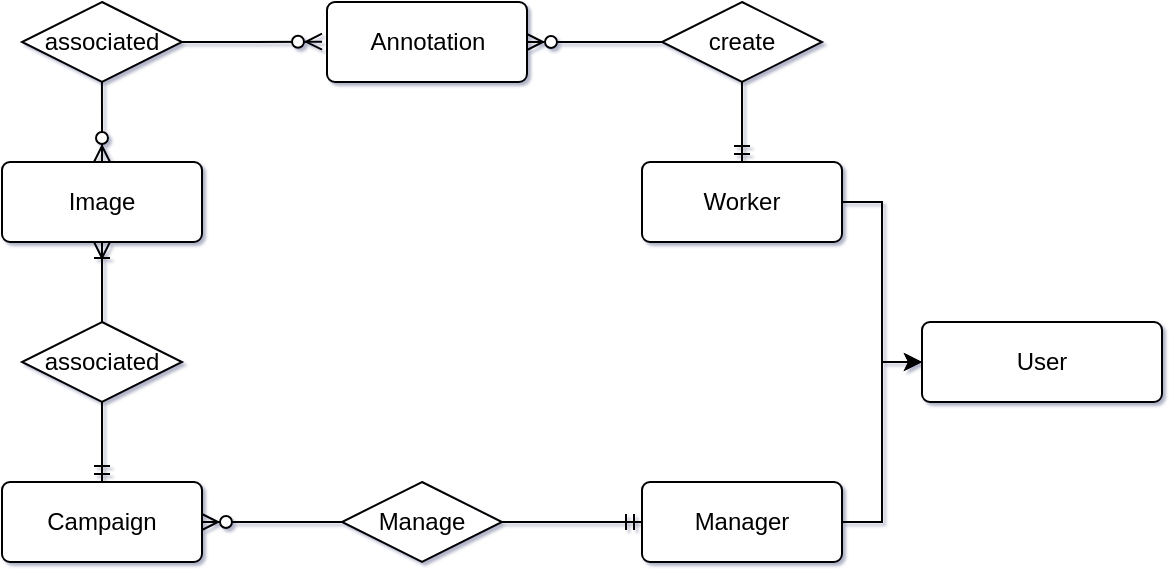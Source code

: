 <mxfile version="12.9.3" type="device"><diagram id="C5RBs43oDa-KdzZeNtuy" name="Page-1"><mxGraphModel dx="749" dy="556" grid="0" gridSize="10" guides="1" tooltips="1" connect="1" arrows="1" fold="1" page="1" pageScale="1" pageWidth="827" pageHeight="1169" math="0" shadow="1"><root><mxCell id="WIyWlLk6GJQsqaUBKTNV-0"/><mxCell id="WIyWlLk6GJQsqaUBKTNV-1" parent="WIyWlLk6GJQsqaUBKTNV-0"/><mxCell id="M2tTWrFsbOVpmZg4fkYc-0" value="User" style="rounded=1;arcSize=10;whiteSpace=wrap;html=1;align=center;" vertex="1" parent="WIyWlLk6GJQsqaUBKTNV-1"><mxGeometry x="610" y="280" width="120" height="40" as="geometry"/></mxCell><mxCell id="M2tTWrFsbOVpmZg4fkYc-4" style="edgeStyle=orthogonalEdgeStyle;rounded=0;orthogonalLoop=1;jettySize=auto;html=1;exitX=1;exitY=0.5;exitDx=0;exitDy=0;entryX=0;entryY=0.5;entryDx=0;entryDy=0;" edge="1" parent="WIyWlLk6GJQsqaUBKTNV-1" source="M2tTWrFsbOVpmZg4fkYc-1" target="M2tTWrFsbOVpmZg4fkYc-0"><mxGeometry relative="1" as="geometry"/></mxCell><mxCell id="M2tTWrFsbOVpmZg4fkYc-1" value="Manager" style="rounded=1;arcSize=10;whiteSpace=wrap;html=1;align=center;" vertex="1" parent="WIyWlLk6GJQsqaUBKTNV-1"><mxGeometry x="470" y="360" width="100" height="40" as="geometry"/></mxCell><mxCell id="M2tTWrFsbOVpmZg4fkYc-5" style="edgeStyle=orthogonalEdgeStyle;rounded=0;orthogonalLoop=1;jettySize=auto;html=1;exitX=1;exitY=0.5;exitDx=0;exitDy=0;entryX=0;entryY=0.5;entryDx=0;entryDy=0;" edge="1" parent="WIyWlLk6GJQsqaUBKTNV-1" source="M2tTWrFsbOVpmZg4fkYc-2" target="M2tTWrFsbOVpmZg4fkYc-0"><mxGeometry relative="1" as="geometry"><Array as="points"><mxPoint x="590" y="220"/><mxPoint x="590" y="300"/></Array></mxGeometry></mxCell><mxCell id="M2tTWrFsbOVpmZg4fkYc-2" value="Worker" style="rounded=1;arcSize=10;whiteSpace=wrap;html=1;align=center;" vertex="1" parent="WIyWlLk6GJQsqaUBKTNV-1"><mxGeometry x="470" y="200" width="100" height="40" as="geometry"/></mxCell><mxCell id="M2tTWrFsbOVpmZg4fkYc-19" value="" style="edgeStyle=orthogonalEdgeStyle;rounded=0;orthogonalLoop=1;jettySize=auto;html=1;endArrow=ERmandOne;endFill=0;" edge="1" parent="WIyWlLk6GJQsqaUBKTNV-1" source="M2tTWrFsbOVpmZg4fkYc-6" target="M2tTWrFsbOVpmZg4fkYc-1"><mxGeometry relative="1" as="geometry"/></mxCell><mxCell id="M2tTWrFsbOVpmZg4fkYc-6" value="Manage" style="rhombus;whiteSpace=wrap;html=1;" vertex="1" parent="WIyWlLk6GJQsqaUBKTNV-1"><mxGeometry x="320" y="360" width="80" height="40" as="geometry"/></mxCell><mxCell id="M2tTWrFsbOVpmZg4fkYc-18" value="" style="edgeStyle=orthogonalEdgeStyle;rounded=0;orthogonalLoop=1;jettySize=auto;html=1;endArrow=none;endFill=0;startArrow=ERzeroToMany;startFill=1;" edge="1" parent="WIyWlLk6GJQsqaUBKTNV-1" source="M2tTWrFsbOVpmZg4fkYc-7" target="M2tTWrFsbOVpmZg4fkYc-6"><mxGeometry relative="1" as="geometry"/></mxCell><mxCell id="M2tTWrFsbOVpmZg4fkYc-21" value="" style="edgeStyle=orthogonalEdgeStyle;rounded=0;orthogonalLoop=1;jettySize=auto;html=1;endArrow=none;endFill=0;entryX=0.5;entryY=1;entryDx=0;entryDy=0;startArrow=ERmandOne;startFill=0;" edge="1" parent="WIyWlLk6GJQsqaUBKTNV-1" source="M2tTWrFsbOVpmZg4fkYc-7" target="M2tTWrFsbOVpmZg4fkYc-16"><mxGeometry relative="1" as="geometry"><mxPoint x="200" y="280.0" as="targetPoint"/></mxGeometry></mxCell><mxCell id="M2tTWrFsbOVpmZg4fkYc-7" value="Campaign" style="rounded=1;arcSize=10;whiteSpace=wrap;html=1;align=center;" vertex="1" parent="WIyWlLk6GJQsqaUBKTNV-1"><mxGeometry x="150" y="360" width="100" height="40" as="geometry"/></mxCell><mxCell id="M2tTWrFsbOVpmZg4fkYc-25" style="edgeStyle=orthogonalEdgeStyle;rounded=0;orthogonalLoop=1;jettySize=auto;html=1;exitX=0.5;exitY=0;exitDx=0;exitDy=0;endArrow=none;endFill=0;startArrow=ERzeroToMany;startFill=1;" edge="1" parent="WIyWlLk6GJQsqaUBKTNV-1" source="M2tTWrFsbOVpmZg4fkYc-8"><mxGeometry relative="1" as="geometry"><mxPoint x="199.966" y="160" as="targetPoint"/></mxGeometry></mxCell><mxCell id="M2tTWrFsbOVpmZg4fkYc-8" value="Image" style="rounded=1;arcSize=10;whiteSpace=wrap;html=1;align=center;" vertex="1" parent="WIyWlLk6GJQsqaUBKTNV-1"><mxGeometry x="150" y="200" width="100" height="40" as="geometry"/></mxCell><mxCell id="M2tTWrFsbOVpmZg4fkYc-27" value="" style="edgeStyle=orthogonalEdgeStyle;rounded=0;orthogonalLoop=1;jettySize=auto;html=1;endArrow=none;endFill=0;startArrow=ERzeroToMany;startFill=1;" edge="1" parent="WIyWlLk6GJQsqaUBKTNV-1" source="M2tTWrFsbOVpmZg4fkYc-10" target="M2tTWrFsbOVpmZg4fkYc-14"><mxGeometry relative="1" as="geometry"/></mxCell><mxCell id="M2tTWrFsbOVpmZg4fkYc-10" value="Annotation" style="rounded=1;arcSize=10;whiteSpace=wrap;html=1;align=center;" vertex="1" parent="WIyWlLk6GJQsqaUBKTNV-1"><mxGeometry x="312.5" y="120" width="100" height="40" as="geometry"/></mxCell><mxCell id="M2tTWrFsbOVpmZg4fkYc-28" value="" style="edgeStyle=orthogonalEdgeStyle;rounded=0;orthogonalLoop=1;jettySize=auto;html=1;endArrow=ERmandOne;endFill=0;" edge="1" parent="WIyWlLk6GJQsqaUBKTNV-1" source="M2tTWrFsbOVpmZg4fkYc-14" target="M2tTWrFsbOVpmZg4fkYc-2"><mxGeometry relative="1" as="geometry"/></mxCell><mxCell id="M2tTWrFsbOVpmZg4fkYc-14" value="create" style="shape=rhombus;perimeter=rhombusPerimeter;whiteSpace=wrap;html=1;align=center;" vertex="1" parent="WIyWlLk6GJQsqaUBKTNV-1"><mxGeometry x="480" y="120" width="80" height="40" as="geometry"/></mxCell><mxCell id="M2tTWrFsbOVpmZg4fkYc-26" style="edgeStyle=orthogonalEdgeStyle;rounded=0;orthogonalLoop=1;jettySize=auto;html=1;exitX=1;exitY=0.5;exitDx=0;exitDy=0;endArrow=ERzeroToMany;endFill=1;" edge="1" parent="WIyWlLk6GJQsqaUBKTNV-1" source="M2tTWrFsbOVpmZg4fkYc-15"><mxGeometry relative="1" as="geometry"><mxPoint x="310" y="139.862" as="targetPoint"/></mxGeometry></mxCell><mxCell id="M2tTWrFsbOVpmZg4fkYc-15" value="associated" style="shape=rhombus;perimeter=rhombusPerimeter;whiteSpace=wrap;html=1;align=center;" vertex="1" parent="WIyWlLk6GJQsqaUBKTNV-1"><mxGeometry x="160" y="120" width="80" height="40" as="geometry"/></mxCell><mxCell id="M2tTWrFsbOVpmZg4fkYc-24" style="edgeStyle=orthogonalEdgeStyle;rounded=0;orthogonalLoop=1;jettySize=auto;html=1;exitX=0.5;exitY=0;exitDx=0;exitDy=0;entryX=0.5;entryY=1;entryDx=0;entryDy=0;endArrow=ERoneToMany;endFill=0;startArrow=none;startFill=0;" edge="1" parent="WIyWlLk6GJQsqaUBKTNV-1" source="M2tTWrFsbOVpmZg4fkYc-16" target="M2tTWrFsbOVpmZg4fkYc-8"><mxGeometry relative="1" as="geometry"/></mxCell><mxCell id="M2tTWrFsbOVpmZg4fkYc-16" value="associated" style="shape=rhombus;perimeter=rhombusPerimeter;whiteSpace=wrap;html=1;align=center;" vertex="1" parent="WIyWlLk6GJQsqaUBKTNV-1"><mxGeometry x="160" y="280" width="80" height="40" as="geometry"/></mxCell></root></mxGraphModel></diagram></mxfile>